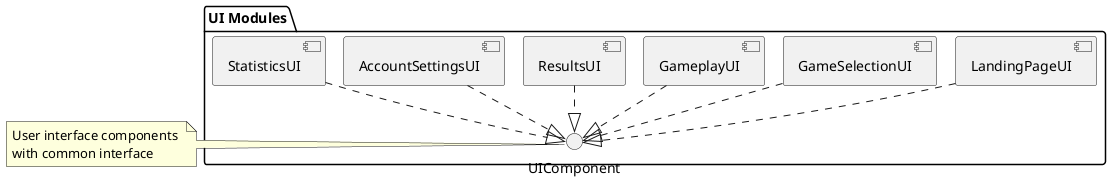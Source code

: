 @startuml UI Modules Package
!pragma layout smetana

package "UI Modules" {
    [LandingPageUI]
    [GameSelectionUI]
    [GameplayUI]
    [ResultsUI]
    [AccountSettingsUI]
    [StatisticsUI]
    
    interface UIComponent
    
    LandingPageUI ..|> UIComponent
    GameSelectionUI ..|> UIComponent
    GameplayUI ..|> UIComponent
    ResultsUI ..|> UIComponent
    AccountSettingsUI ..|> UIComponent
    StatisticsUI ..|> UIComponent
}

note right : User interface components \nwith common interface
@enduml